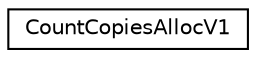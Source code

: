 digraph "Graphical Class Hierarchy"
{
  edge [fontname="Helvetica",fontsize="10",labelfontname="Helvetica",labelfontsize="10"];
  node [fontname="Helvetica",fontsize="10",shape=record];
  rankdir="LR";
  Node0 [label="CountCopiesAllocV1",height=0.2,width=0.4,color="black", fillcolor="white", style="filled",URL="$struct_count_copies_alloc_v1.html"];
}

